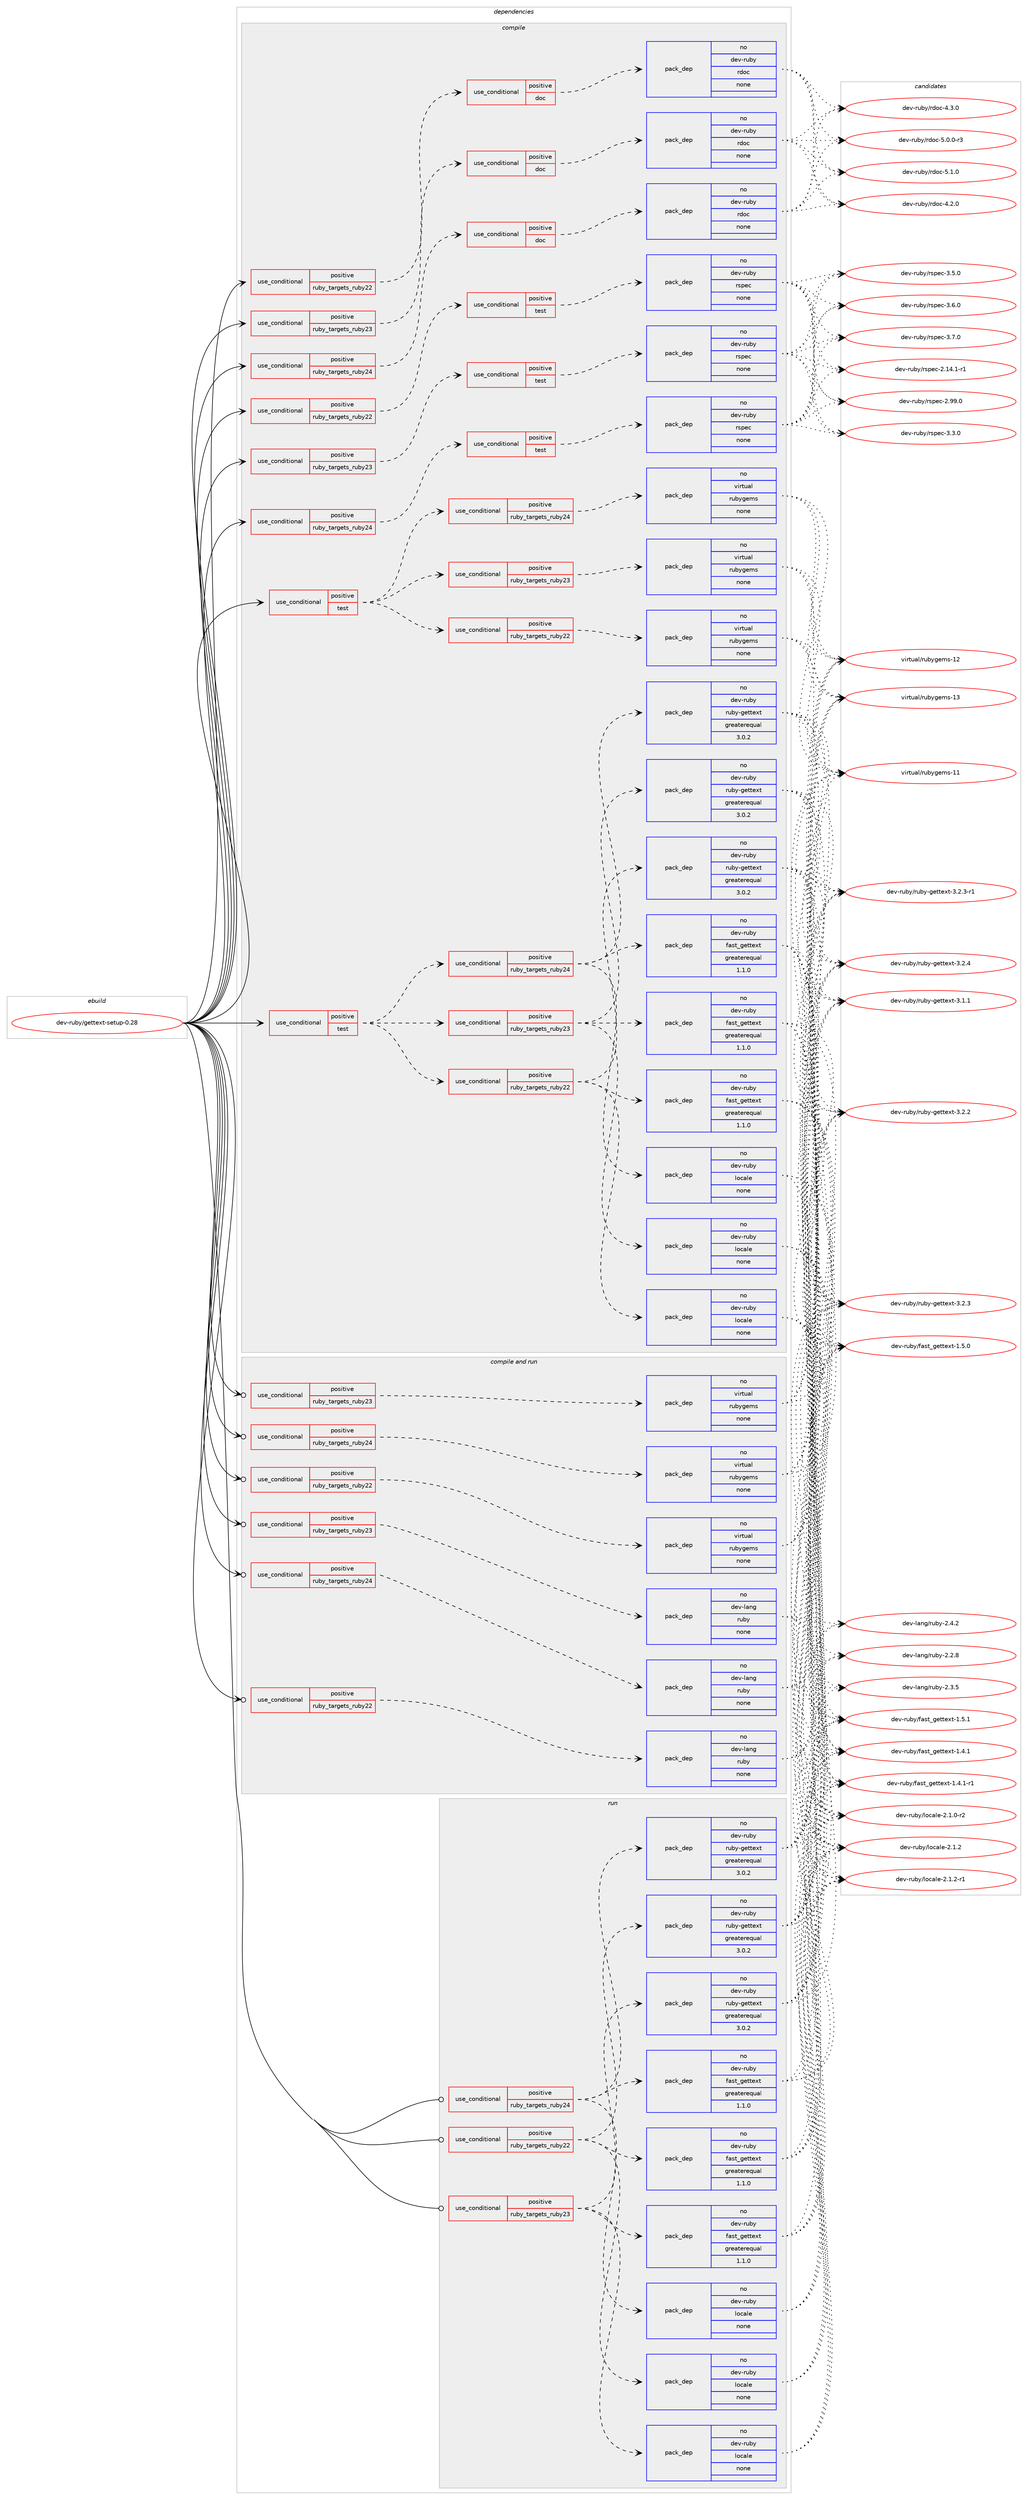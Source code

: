 digraph prolog {

# *************
# Graph options
# *************

newrank=true;
concentrate=true;
compound=true;
graph [rankdir=LR,fontname=Helvetica,fontsize=10,ranksep=1.5];#, ranksep=2.5, nodesep=0.2];
edge  [arrowhead=vee];
node  [fontname=Helvetica,fontsize=10];

# **********
# The ebuild
# **********

subgraph cluster_leftcol {
color=gray;
rank=same;
label=<<i>ebuild</i>>;
id [label="dev-ruby/gettext-setup-0.28", color=red, width=4, href="../dev-ruby/gettext-setup-0.28.svg"];
}

# ****************
# The dependencies
# ****************

subgraph cluster_midcol {
color=gray;
label=<<i>dependencies</i>>;
subgraph cluster_compile {
fillcolor="#eeeeee";
style=filled;
label=<<i>compile</i>>;
subgraph cond57626 {
dependency239800 [label=<<TABLE BORDER="0" CELLBORDER="1" CELLSPACING="0" CELLPADDING="4"><TR><TD ROWSPAN="3" CELLPADDING="10">use_conditional</TD></TR><TR><TD>positive</TD></TR><TR><TD>ruby_targets_ruby22</TD></TR></TABLE>>, shape=none, color=red];
subgraph cond57627 {
dependency239801 [label=<<TABLE BORDER="0" CELLBORDER="1" CELLSPACING="0" CELLPADDING="4"><TR><TD ROWSPAN="3" CELLPADDING="10">use_conditional</TD></TR><TR><TD>positive</TD></TR><TR><TD>doc</TD></TR></TABLE>>, shape=none, color=red];
subgraph pack178097 {
dependency239802 [label=<<TABLE BORDER="0" CELLBORDER="1" CELLSPACING="0" CELLPADDING="4" WIDTH="220"><TR><TD ROWSPAN="6" CELLPADDING="30">pack_dep</TD></TR><TR><TD WIDTH="110">no</TD></TR><TR><TD>dev-ruby</TD></TR><TR><TD>rdoc</TD></TR><TR><TD>none</TD></TR><TR><TD></TD></TR></TABLE>>, shape=none, color=blue];
}
dependency239801:e -> dependency239802:w [weight=20,style="dashed",arrowhead="vee"];
}
dependency239800:e -> dependency239801:w [weight=20,style="dashed",arrowhead="vee"];
}
id:e -> dependency239800:w [weight=20,style="solid",arrowhead="vee"];
subgraph cond57628 {
dependency239803 [label=<<TABLE BORDER="0" CELLBORDER="1" CELLSPACING="0" CELLPADDING="4"><TR><TD ROWSPAN="3" CELLPADDING="10">use_conditional</TD></TR><TR><TD>positive</TD></TR><TR><TD>ruby_targets_ruby22</TD></TR></TABLE>>, shape=none, color=red];
subgraph cond57629 {
dependency239804 [label=<<TABLE BORDER="0" CELLBORDER="1" CELLSPACING="0" CELLPADDING="4"><TR><TD ROWSPAN="3" CELLPADDING="10">use_conditional</TD></TR><TR><TD>positive</TD></TR><TR><TD>test</TD></TR></TABLE>>, shape=none, color=red];
subgraph pack178098 {
dependency239805 [label=<<TABLE BORDER="0" CELLBORDER="1" CELLSPACING="0" CELLPADDING="4" WIDTH="220"><TR><TD ROWSPAN="6" CELLPADDING="30">pack_dep</TD></TR><TR><TD WIDTH="110">no</TD></TR><TR><TD>dev-ruby</TD></TR><TR><TD>rspec</TD></TR><TR><TD>none</TD></TR><TR><TD></TD></TR></TABLE>>, shape=none, color=blue];
}
dependency239804:e -> dependency239805:w [weight=20,style="dashed",arrowhead="vee"];
}
dependency239803:e -> dependency239804:w [weight=20,style="dashed",arrowhead="vee"];
}
id:e -> dependency239803:w [weight=20,style="solid",arrowhead="vee"];
subgraph cond57630 {
dependency239806 [label=<<TABLE BORDER="0" CELLBORDER="1" CELLSPACING="0" CELLPADDING="4"><TR><TD ROWSPAN="3" CELLPADDING="10">use_conditional</TD></TR><TR><TD>positive</TD></TR><TR><TD>ruby_targets_ruby23</TD></TR></TABLE>>, shape=none, color=red];
subgraph cond57631 {
dependency239807 [label=<<TABLE BORDER="0" CELLBORDER="1" CELLSPACING="0" CELLPADDING="4"><TR><TD ROWSPAN="3" CELLPADDING="10">use_conditional</TD></TR><TR><TD>positive</TD></TR><TR><TD>doc</TD></TR></TABLE>>, shape=none, color=red];
subgraph pack178099 {
dependency239808 [label=<<TABLE BORDER="0" CELLBORDER="1" CELLSPACING="0" CELLPADDING="4" WIDTH="220"><TR><TD ROWSPAN="6" CELLPADDING="30">pack_dep</TD></TR><TR><TD WIDTH="110">no</TD></TR><TR><TD>dev-ruby</TD></TR><TR><TD>rdoc</TD></TR><TR><TD>none</TD></TR><TR><TD></TD></TR></TABLE>>, shape=none, color=blue];
}
dependency239807:e -> dependency239808:w [weight=20,style="dashed",arrowhead="vee"];
}
dependency239806:e -> dependency239807:w [weight=20,style="dashed",arrowhead="vee"];
}
id:e -> dependency239806:w [weight=20,style="solid",arrowhead="vee"];
subgraph cond57632 {
dependency239809 [label=<<TABLE BORDER="0" CELLBORDER="1" CELLSPACING="0" CELLPADDING="4"><TR><TD ROWSPAN="3" CELLPADDING="10">use_conditional</TD></TR><TR><TD>positive</TD></TR><TR><TD>ruby_targets_ruby23</TD></TR></TABLE>>, shape=none, color=red];
subgraph cond57633 {
dependency239810 [label=<<TABLE BORDER="0" CELLBORDER="1" CELLSPACING="0" CELLPADDING="4"><TR><TD ROWSPAN="3" CELLPADDING="10">use_conditional</TD></TR><TR><TD>positive</TD></TR><TR><TD>test</TD></TR></TABLE>>, shape=none, color=red];
subgraph pack178100 {
dependency239811 [label=<<TABLE BORDER="0" CELLBORDER="1" CELLSPACING="0" CELLPADDING="4" WIDTH="220"><TR><TD ROWSPAN="6" CELLPADDING="30">pack_dep</TD></TR><TR><TD WIDTH="110">no</TD></TR><TR><TD>dev-ruby</TD></TR><TR><TD>rspec</TD></TR><TR><TD>none</TD></TR><TR><TD></TD></TR></TABLE>>, shape=none, color=blue];
}
dependency239810:e -> dependency239811:w [weight=20,style="dashed",arrowhead="vee"];
}
dependency239809:e -> dependency239810:w [weight=20,style="dashed",arrowhead="vee"];
}
id:e -> dependency239809:w [weight=20,style="solid",arrowhead="vee"];
subgraph cond57634 {
dependency239812 [label=<<TABLE BORDER="0" CELLBORDER="1" CELLSPACING="0" CELLPADDING="4"><TR><TD ROWSPAN="3" CELLPADDING="10">use_conditional</TD></TR><TR><TD>positive</TD></TR><TR><TD>ruby_targets_ruby24</TD></TR></TABLE>>, shape=none, color=red];
subgraph cond57635 {
dependency239813 [label=<<TABLE BORDER="0" CELLBORDER="1" CELLSPACING="0" CELLPADDING="4"><TR><TD ROWSPAN="3" CELLPADDING="10">use_conditional</TD></TR><TR><TD>positive</TD></TR><TR><TD>doc</TD></TR></TABLE>>, shape=none, color=red];
subgraph pack178101 {
dependency239814 [label=<<TABLE BORDER="0" CELLBORDER="1" CELLSPACING="0" CELLPADDING="4" WIDTH="220"><TR><TD ROWSPAN="6" CELLPADDING="30">pack_dep</TD></TR><TR><TD WIDTH="110">no</TD></TR><TR><TD>dev-ruby</TD></TR><TR><TD>rdoc</TD></TR><TR><TD>none</TD></TR><TR><TD></TD></TR></TABLE>>, shape=none, color=blue];
}
dependency239813:e -> dependency239814:w [weight=20,style="dashed",arrowhead="vee"];
}
dependency239812:e -> dependency239813:w [weight=20,style="dashed",arrowhead="vee"];
}
id:e -> dependency239812:w [weight=20,style="solid",arrowhead="vee"];
subgraph cond57636 {
dependency239815 [label=<<TABLE BORDER="0" CELLBORDER="1" CELLSPACING="0" CELLPADDING="4"><TR><TD ROWSPAN="3" CELLPADDING="10">use_conditional</TD></TR><TR><TD>positive</TD></TR><TR><TD>ruby_targets_ruby24</TD></TR></TABLE>>, shape=none, color=red];
subgraph cond57637 {
dependency239816 [label=<<TABLE BORDER="0" CELLBORDER="1" CELLSPACING="0" CELLPADDING="4"><TR><TD ROWSPAN="3" CELLPADDING="10">use_conditional</TD></TR><TR><TD>positive</TD></TR><TR><TD>test</TD></TR></TABLE>>, shape=none, color=red];
subgraph pack178102 {
dependency239817 [label=<<TABLE BORDER="0" CELLBORDER="1" CELLSPACING="0" CELLPADDING="4" WIDTH="220"><TR><TD ROWSPAN="6" CELLPADDING="30">pack_dep</TD></TR><TR><TD WIDTH="110">no</TD></TR><TR><TD>dev-ruby</TD></TR><TR><TD>rspec</TD></TR><TR><TD>none</TD></TR><TR><TD></TD></TR></TABLE>>, shape=none, color=blue];
}
dependency239816:e -> dependency239817:w [weight=20,style="dashed",arrowhead="vee"];
}
dependency239815:e -> dependency239816:w [weight=20,style="dashed",arrowhead="vee"];
}
id:e -> dependency239815:w [weight=20,style="solid",arrowhead="vee"];
subgraph cond57638 {
dependency239818 [label=<<TABLE BORDER="0" CELLBORDER="1" CELLSPACING="0" CELLPADDING="4"><TR><TD ROWSPAN="3" CELLPADDING="10">use_conditional</TD></TR><TR><TD>positive</TD></TR><TR><TD>test</TD></TR></TABLE>>, shape=none, color=red];
subgraph cond57639 {
dependency239819 [label=<<TABLE BORDER="0" CELLBORDER="1" CELLSPACING="0" CELLPADDING="4"><TR><TD ROWSPAN="3" CELLPADDING="10">use_conditional</TD></TR><TR><TD>positive</TD></TR><TR><TD>ruby_targets_ruby22</TD></TR></TABLE>>, shape=none, color=red];
subgraph pack178103 {
dependency239820 [label=<<TABLE BORDER="0" CELLBORDER="1" CELLSPACING="0" CELLPADDING="4" WIDTH="220"><TR><TD ROWSPAN="6" CELLPADDING="30">pack_dep</TD></TR><TR><TD WIDTH="110">no</TD></TR><TR><TD>dev-ruby</TD></TR><TR><TD>fast_gettext</TD></TR><TR><TD>greaterequal</TD></TR><TR><TD>1.1.0</TD></TR></TABLE>>, shape=none, color=blue];
}
dependency239819:e -> dependency239820:w [weight=20,style="dashed",arrowhead="vee"];
subgraph pack178104 {
dependency239821 [label=<<TABLE BORDER="0" CELLBORDER="1" CELLSPACING="0" CELLPADDING="4" WIDTH="220"><TR><TD ROWSPAN="6" CELLPADDING="30">pack_dep</TD></TR><TR><TD WIDTH="110">no</TD></TR><TR><TD>dev-ruby</TD></TR><TR><TD>ruby-gettext</TD></TR><TR><TD>greaterequal</TD></TR><TR><TD>3.0.2</TD></TR></TABLE>>, shape=none, color=blue];
}
dependency239819:e -> dependency239821:w [weight=20,style="dashed",arrowhead="vee"];
subgraph pack178105 {
dependency239822 [label=<<TABLE BORDER="0" CELLBORDER="1" CELLSPACING="0" CELLPADDING="4" WIDTH="220"><TR><TD ROWSPAN="6" CELLPADDING="30">pack_dep</TD></TR><TR><TD WIDTH="110">no</TD></TR><TR><TD>dev-ruby</TD></TR><TR><TD>locale</TD></TR><TR><TD>none</TD></TR><TR><TD></TD></TR></TABLE>>, shape=none, color=blue];
}
dependency239819:e -> dependency239822:w [weight=20,style="dashed",arrowhead="vee"];
}
dependency239818:e -> dependency239819:w [weight=20,style="dashed",arrowhead="vee"];
subgraph cond57640 {
dependency239823 [label=<<TABLE BORDER="0" CELLBORDER="1" CELLSPACING="0" CELLPADDING="4"><TR><TD ROWSPAN="3" CELLPADDING="10">use_conditional</TD></TR><TR><TD>positive</TD></TR><TR><TD>ruby_targets_ruby23</TD></TR></TABLE>>, shape=none, color=red];
subgraph pack178106 {
dependency239824 [label=<<TABLE BORDER="0" CELLBORDER="1" CELLSPACING="0" CELLPADDING="4" WIDTH="220"><TR><TD ROWSPAN="6" CELLPADDING="30">pack_dep</TD></TR><TR><TD WIDTH="110">no</TD></TR><TR><TD>dev-ruby</TD></TR><TR><TD>fast_gettext</TD></TR><TR><TD>greaterequal</TD></TR><TR><TD>1.1.0</TD></TR></TABLE>>, shape=none, color=blue];
}
dependency239823:e -> dependency239824:w [weight=20,style="dashed",arrowhead="vee"];
subgraph pack178107 {
dependency239825 [label=<<TABLE BORDER="0" CELLBORDER="1" CELLSPACING="0" CELLPADDING="4" WIDTH="220"><TR><TD ROWSPAN="6" CELLPADDING="30">pack_dep</TD></TR><TR><TD WIDTH="110">no</TD></TR><TR><TD>dev-ruby</TD></TR><TR><TD>ruby-gettext</TD></TR><TR><TD>greaterequal</TD></TR><TR><TD>3.0.2</TD></TR></TABLE>>, shape=none, color=blue];
}
dependency239823:e -> dependency239825:w [weight=20,style="dashed",arrowhead="vee"];
subgraph pack178108 {
dependency239826 [label=<<TABLE BORDER="0" CELLBORDER="1" CELLSPACING="0" CELLPADDING="4" WIDTH="220"><TR><TD ROWSPAN="6" CELLPADDING="30">pack_dep</TD></TR><TR><TD WIDTH="110">no</TD></TR><TR><TD>dev-ruby</TD></TR><TR><TD>locale</TD></TR><TR><TD>none</TD></TR><TR><TD></TD></TR></TABLE>>, shape=none, color=blue];
}
dependency239823:e -> dependency239826:w [weight=20,style="dashed",arrowhead="vee"];
}
dependency239818:e -> dependency239823:w [weight=20,style="dashed",arrowhead="vee"];
subgraph cond57641 {
dependency239827 [label=<<TABLE BORDER="0" CELLBORDER="1" CELLSPACING="0" CELLPADDING="4"><TR><TD ROWSPAN="3" CELLPADDING="10">use_conditional</TD></TR><TR><TD>positive</TD></TR><TR><TD>ruby_targets_ruby24</TD></TR></TABLE>>, shape=none, color=red];
subgraph pack178109 {
dependency239828 [label=<<TABLE BORDER="0" CELLBORDER="1" CELLSPACING="0" CELLPADDING="4" WIDTH="220"><TR><TD ROWSPAN="6" CELLPADDING="30">pack_dep</TD></TR><TR><TD WIDTH="110">no</TD></TR><TR><TD>dev-ruby</TD></TR><TR><TD>fast_gettext</TD></TR><TR><TD>greaterequal</TD></TR><TR><TD>1.1.0</TD></TR></TABLE>>, shape=none, color=blue];
}
dependency239827:e -> dependency239828:w [weight=20,style="dashed",arrowhead="vee"];
subgraph pack178110 {
dependency239829 [label=<<TABLE BORDER="0" CELLBORDER="1" CELLSPACING="0" CELLPADDING="4" WIDTH="220"><TR><TD ROWSPAN="6" CELLPADDING="30">pack_dep</TD></TR><TR><TD WIDTH="110">no</TD></TR><TR><TD>dev-ruby</TD></TR><TR><TD>ruby-gettext</TD></TR><TR><TD>greaterequal</TD></TR><TR><TD>3.0.2</TD></TR></TABLE>>, shape=none, color=blue];
}
dependency239827:e -> dependency239829:w [weight=20,style="dashed",arrowhead="vee"];
subgraph pack178111 {
dependency239830 [label=<<TABLE BORDER="0" CELLBORDER="1" CELLSPACING="0" CELLPADDING="4" WIDTH="220"><TR><TD ROWSPAN="6" CELLPADDING="30">pack_dep</TD></TR><TR><TD WIDTH="110">no</TD></TR><TR><TD>dev-ruby</TD></TR><TR><TD>locale</TD></TR><TR><TD>none</TD></TR><TR><TD></TD></TR></TABLE>>, shape=none, color=blue];
}
dependency239827:e -> dependency239830:w [weight=20,style="dashed",arrowhead="vee"];
}
dependency239818:e -> dependency239827:w [weight=20,style="dashed",arrowhead="vee"];
}
id:e -> dependency239818:w [weight=20,style="solid",arrowhead="vee"];
subgraph cond57642 {
dependency239831 [label=<<TABLE BORDER="0" CELLBORDER="1" CELLSPACING="0" CELLPADDING="4"><TR><TD ROWSPAN="3" CELLPADDING="10">use_conditional</TD></TR><TR><TD>positive</TD></TR><TR><TD>test</TD></TR></TABLE>>, shape=none, color=red];
subgraph cond57643 {
dependency239832 [label=<<TABLE BORDER="0" CELLBORDER="1" CELLSPACING="0" CELLPADDING="4"><TR><TD ROWSPAN="3" CELLPADDING="10">use_conditional</TD></TR><TR><TD>positive</TD></TR><TR><TD>ruby_targets_ruby22</TD></TR></TABLE>>, shape=none, color=red];
subgraph pack178112 {
dependency239833 [label=<<TABLE BORDER="0" CELLBORDER="1" CELLSPACING="0" CELLPADDING="4" WIDTH="220"><TR><TD ROWSPAN="6" CELLPADDING="30">pack_dep</TD></TR><TR><TD WIDTH="110">no</TD></TR><TR><TD>virtual</TD></TR><TR><TD>rubygems</TD></TR><TR><TD>none</TD></TR><TR><TD></TD></TR></TABLE>>, shape=none, color=blue];
}
dependency239832:e -> dependency239833:w [weight=20,style="dashed",arrowhead="vee"];
}
dependency239831:e -> dependency239832:w [weight=20,style="dashed",arrowhead="vee"];
subgraph cond57644 {
dependency239834 [label=<<TABLE BORDER="0" CELLBORDER="1" CELLSPACING="0" CELLPADDING="4"><TR><TD ROWSPAN="3" CELLPADDING="10">use_conditional</TD></TR><TR><TD>positive</TD></TR><TR><TD>ruby_targets_ruby23</TD></TR></TABLE>>, shape=none, color=red];
subgraph pack178113 {
dependency239835 [label=<<TABLE BORDER="0" CELLBORDER="1" CELLSPACING="0" CELLPADDING="4" WIDTH="220"><TR><TD ROWSPAN="6" CELLPADDING="30">pack_dep</TD></TR><TR><TD WIDTH="110">no</TD></TR><TR><TD>virtual</TD></TR><TR><TD>rubygems</TD></TR><TR><TD>none</TD></TR><TR><TD></TD></TR></TABLE>>, shape=none, color=blue];
}
dependency239834:e -> dependency239835:w [weight=20,style="dashed",arrowhead="vee"];
}
dependency239831:e -> dependency239834:w [weight=20,style="dashed",arrowhead="vee"];
subgraph cond57645 {
dependency239836 [label=<<TABLE BORDER="0" CELLBORDER="1" CELLSPACING="0" CELLPADDING="4"><TR><TD ROWSPAN="3" CELLPADDING="10">use_conditional</TD></TR><TR><TD>positive</TD></TR><TR><TD>ruby_targets_ruby24</TD></TR></TABLE>>, shape=none, color=red];
subgraph pack178114 {
dependency239837 [label=<<TABLE BORDER="0" CELLBORDER="1" CELLSPACING="0" CELLPADDING="4" WIDTH="220"><TR><TD ROWSPAN="6" CELLPADDING="30">pack_dep</TD></TR><TR><TD WIDTH="110">no</TD></TR><TR><TD>virtual</TD></TR><TR><TD>rubygems</TD></TR><TR><TD>none</TD></TR><TR><TD></TD></TR></TABLE>>, shape=none, color=blue];
}
dependency239836:e -> dependency239837:w [weight=20,style="dashed",arrowhead="vee"];
}
dependency239831:e -> dependency239836:w [weight=20,style="dashed",arrowhead="vee"];
}
id:e -> dependency239831:w [weight=20,style="solid",arrowhead="vee"];
}
subgraph cluster_compileandrun {
fillcolor="#eeeeee";
style=filled;
label=<<i>compile and run</i>>;
subgraph cond57646 {
dependency239838 [label=<<TABLE BORDER="0" CELLBORDER="1" CELLSPACING="0" CELLPADDING="4"><TR><TD ROWSPAN="3" CELLPADDING="10">use_conditional</TD></TR><TR><TD>positive</TD></TR><TR><TD>ruby_targets_ruby22</TD></TR></TABLE>>, shape=none, color=red];
subgraph pack178115 {
dependency239839 [label=<<TABLE BORDER="0" CELLBORDER="1" CELLSPACING="0" CELLPADDING="4" WIDTH="220"><TR><TD ROWSPAN="6" CELLPADDING="30">pack_dep</TD></TR><TR><TD WIDTH="110">no</TD></TR><TR><TD>dev-lang</TD></TR><TR><TD>ruby</TD></TR><TR><TD>none</TD></TR><TR><TD></TD></TR></TABLE>>, shape=none, color=blue];
}
dependency239838:e -> dependency239839:w [weight=20,style="dashed",arrowhead="vee"];
}
id:e -> dependency239838:w [weight=20,style="solid",arrowhead="odotvee"];
subgraph cond57647 {
dependency239840 [label=<<TABLE BORDER="0" CELLBORDER="1" CELLSPACING="0" CELLPADDING="4"><TR><TD ROWSPAN="3" CELLPADDING="10">use_conditional</TD></TR><TR><TD>positive</TD></TR><TR><TD>ruby_targets_ruby22</TD></TR></TABLE>>, shape=none, color=red];
subgraph pack178116 {
dependency239841 [label=<<TABLE BORDER="0" CELLBORDER="1" CELLSPACING="0" CELLPADDING="4" WIDTH="220"><TR><TD ROWSPAN="6" CELLPADDING="30">pack_dep</TD></TR><TR><TD WIDTH="110">no</TD></TR><TR><TD>virtual</TD></TR><TR><TD>rubygems</TD></TR><TR><TD>none</TD></TR><TR><TD></TD></TR></TABLE>>, shape=none, color=blue];
}
dependency239840:e -> dependency239841:w [weight=20,style="dashed",arrowhead="vee"];
}
id:e -> dependency239840:w [weight=20,style="solid",arrowhead="odotvee"];
subgraph cond57648 {
dependency239842 [label=<<TABLE BORDER="0" CELLBORDER="1" CELLSPACING="0" CELLPADDING="4"><TR><TD ROWSPAN="3" CELLPADDING="10">use_conditional</TD></TR><TR><TD>positive</TD></TR><TR><TD>ruby_targets_ruby23</TD></TR></TABLE>>, shape=none, color=red];
subgraph pack178117 {
dependency239843 [label=<<TABLE BORDER="0" CELLBORDER="1" CELLSPACING="0" CELLPADDING="4" WIDTH="220"><TR><TD ROWSPAN="6" CELLPADDING="30">pack_dep</TD></TR><TR><TD WIDTH="110">no</TD></TR><TR><TD>dev-lang</TD></TR><TR><TD>ruby</TD></TR><TR><TD>none</TD></TR><TR><TD></TD></TR></TABLE>>, shape=none, color=blue];
}
dependency239842:e -> dependency239843:w [weight=20,style="dashed",arrowhead="vee"];
}
id:e -> dependency239842:w [weight=20,style="solid",arrowhead="odotvee"];
subgraph cond57649 {
dependency239844 [label=<<TABLE BORDER="0" CELLBORDER="1" CELLSPACING="0" CELLPADDING="4"><TR><TD ROWSPAN="3" CELLPADDING="10">use_conditional</TD></TR><TR><TD>positive</TD></TR><TR><TD>ruby_targets_ruby23</TD></TR></TABLE>>, shape=none, color=red];
subgraph pack178118 {
dependency239845 [label=<<TABLE BORDER="0" CELLBORDER="1" CELLSPACING="0" CELLPADDING="4" WIDTH="220"><TR><TD ROWSPAN="6" CELLPADDING="30">pack_dep</TD></TR><TR><TD WIDTH="110">no</TD></TR><TR><TD>virtual</TD></TR><TR><TD>rubygems</TD></TR><TR><TD>none</TD></TR><TR><TD></TD></TR></TABLE>>, shape=none, color=blue];
}
dependency239844:e -> dependency239845:w [weight=20,style="dashed",arrowhead="vee"];
}
id:e -> dependency239844:w [weight=20,style="solid",arrowhead="odotvee"];
subgraph cond57650 {
dependency239846 [label=<<TABLE BORDER="0" CELLBORDER="1" CELLSPACING="0" CELLPADDING="4"><TR><TD ROWSPAN="3" CELLPADDING="10">use_conditional</TD></TR><TR><TD>positive</TD></TR><TR><TD>ruby_targets_ruby24</TD></TR></TABLE>>, shape=none, color=red];
subgraph pack178119 {
dependency239847 [label=<<TABLE BORDER="0" CELLBORDER="1" CELLSPACING="0" CELLPADDING="4" WIDTH="220"><TR><TD ROWSPAN="6" CELLPADDING="30">pack_dep</TD></TR><TR><TD WIDTH="110">no</TD></TR><TR><TD>dev-lang</TD></TR><TR><TD>ruby</TD></TR><TR><TD>none</TD></TR><TR><TD></TD></TR></TABLE>>, shape=none, color=blue];
}
dependency239846:e -> dependency239847:w [weight=20,style="dashed",arrowhead="vee"];
}
id:e -> dependency239846:w [weight=20,style="solid",arrowhead="odotvee"];
subgraph cond57651 {
dependency239848 [label=<<TABLE BORDER="0" CELLBORDER="1" CELLSPACING="0" CELLPADDING="4"><TR><TD ROWSPAN="3" CELLPADDING="10">use_conditional</TD></TR><TR><TD>positive</TD></TR><TR><TD>ruby_targets_ruby24</TD></TR></TABLE>>, shape=none, color=red];
subgraph pack178120 {
dependency239849 [label=<<TABLE BORDER="0" CELLBORDER="1" CELLSPACING="0" CELLPADDING="4" WIDTH="220"><TR><TD ROWSPAN="6" CELLPADDING="30">pack_dep</TD></TR><TR><TD WIDTH="110">no</TD></TR><TR><TD>virtual</TD></TR><TR><TD>rubygems</TD></TR><TR><TD>none</TD></TR><TR><TD></TD></TR></TABLE>>, shape=none, color=blue];
}
dependency239848:e -> dependency239849:w [weight=20,style="dashed",arrowhead="vee"];
}
id:e -> dependency239848:w [weight=20,style="solid",arrowhead="odotvee"];
}
subgraph cluster_run {
fillcolor="#eeeeee";
style=filled;
label=<<i>run</i>>;
subgraph cond57652 {
dependency239850 [label=<<TABLE BORDER="0" CELLBORDER="1" CELLSPACING="0" CELLPADDING="4"><TR><TD ROWSPAN="3" CELLPADDING="10">use_conditional</TD></TR><TR><TD>positive</TD></TR><TR><TD>ruby_targets_ruby22</TD></TR></TABLE>>, shape=none, color=red];
subgraph pack178121 {
dependency239851 [label=<<TABLE BORDER="0" CELLBORDER="1" CELLSPACING="0" CELLPADDING="4" WIDTH="220"><TR><TD ROWSPAN="6" CELLPADDING="30">pack_dep</TD></TR><TR><TD WIDTH="110">no</TD></TR><TR><TD>dev-ruby</TD></TR><TR><TD>fast_gettext</TD></TR><TR><TD>greaterequal</TD></TR><TR><TD>1.1.0</TD></TR></TABLE>>, shape=none, color=blue];
}
dependency239850:e -> dependency239851:w [weight=20,style="dashed",arrowhead="vee"];
subgraph pack178122 {
dependency239852 [label=<<TABLE BORDER="0" CELLBORDER="1" CELLSPACING="0" CELLPADDING="4" WIDTH="220"><TR><TD ROWSPAN="6" CELLPADDING="30">pack_dep</TD></TR><TR><TD WIDTH="110">no</TD></TR><TR><TD>dev-ruby</TD></TR><TR><TD>ruby-gettext</TD></TR><TR><TD>greaterequal</TD></TR><TR><TD>3.0.2</TD></TR></TABLE>>, shape=none, color=blue];
}
dependency239850:e -> dependency239852:w [weight=20,style="dashed",arrowhead="vee"];
subgraph pack178123 {
dependency239853 [label=<<TABLE BORDER="0" CELLBORDER="1" CELLSPACING="0" CELLPADDING="4" WIDTH="220"><TR><TD ROWSPAN="6" CELLPADDING="30">pack_dep</TD></TR><TR><TD WIDTH="110">no</TD></TR><TR><TD>dev-ruby</TD></TR><TR><TD>locale</TD></TR><TR><TD>none</TD></TR><TR><TD></TD></TR></TABLE>>, shape=none, color=blue];
}
dependency239850:e -> dependency239853:w [weight=20,style="dashed",arrowhead="vee"];
}
id:e -> dependency239850:w [weight=20,style="solid",arrowhead="odot"];
subgraph cond57653 {
dependency239854 [label=<<TABLE BORDER="0" CELLBORDER="1" CELLSPACING="0" CELLPADDING="4"><TR><TD ROWSPAN="3" CELLPADDING="10">use_conditional</TD></TR><TR><TD>positive</TD></TR><TR><TD>ruby_targets_ruby23</TD></TR></TABLE>>, shape=none, color=red];
subgraph pack178124 {
dependency239855 [label=<<TABLE BORDER="0" CELLBORDER="1" CELLSPACING="0" CELLPADDING="4" WIDTH="220"><TR><TD ROWSPAN="6" CELLPADDING="30">pack_dep</TD></TR><TR><TD WIDTH="110">no</TD></TR><TR><TD>dev-ruby</TD></TR><TR><TD>fast_gettext</TD></TR><TR><TD>greaterequal</TD></TR><TR><TD>1.1.0</TD></TR></TABLE>>, shape=none, color=blue];
}
dependency239854:e -> dependency239855:w [weight=20,style="dashed",arrowhead="vee"];
subgraph pack178125 {
dependency239856 [label=<<TABLE BORDER="0" CELLBORDER="1" CELLSPACING="0" CELLPADDING="4" WIDTH="220"><TR><TD ROWSPAN="6" CELLPADDING="30">pack_dep</TD></TR><TR><TD WIDTH="110">no</TD></TR><TR><TD>dev-ruby</TD></TR><TR><TD>ruby-gettext</TD></TR><TR><TD>greaterequal</TD></TR><TR><TD>3.0.2</TD></TR></TABLE>>, shape=none, color=blue];
}
dependency239854:e -> dependency239856:w [weight=20,style="dashed",arrowhead="vee"];
subgraph pack178126 {
dependency239857 [label=<<TABLE BORDER="0" CELLBORDER="1" CELLSPACING="0" CELLPADDING="4" WIDTH="220"><TR><TD ROWSPAN="6" CELLPADDING="30">pack_dep</TD></TR><TR><TD WIDTH="110">no</TD></TR><TR><TD>dev-ruby</TD></TR><TR><TD>locale</TD></TR><TR><TD>none</TD></TR><TR><TD></TD></TR></TABLE>>, shape=none, color=blue];
}
dependency239854:e -> dependency239857:w [weight=20,style="dashed",arrowhead="vee"];
}
id:e -> dependency239854:w [weight=20,style="solid",arrowhead="odot"];
subgraph cond57654 {
dependency239858 [label=<<TABLE BORDER="0" CELLBORDER="1" CELLSPACING="0" CELLPADDING="4"><TR><TD ROWSPAN="3" CELLPADDING="10">use_conditional</TD></TR><TR><TD>positive</TD></TR><TR><TD>ruby_targets_ruby24</TD></TR></TABLE>>, shape=none, color=red];
subgraph pack178127 {
dependency239859 [label=<<TABLE BORDER="0" CELLBORDER="1" CELLSPACING="0" CELLPADDING="4" WIDTH="220"><TR><TD ROWSPAN="6" CELLPADDING="30">pack_dep</TD></TR><TR><TD WIDTH="110">no</TD></TR><TR><TD>dev-ruby</TD></TR><TR><TD>fast_gettext</TD></TR><TR><TD>greaterequal</TD></TR><TR><TD>1.1.0</TD></TR></TABLE>>, shape=none, color=blue];
}
dependency239858:e -> dependency239859:w [weight=20,style="dashed",arrowhead="vee"];
subgraph pack178128 {
dependency239860 [label=<<TABLE BORDER="0" CELLBORDER="1" CELLSPACING="0" CELLPADDING="4" WIDTH="220"><TR><TD ROWSPAN="6" CELLPADDING="30">pack_dep</TD></TR><TR><TD WIDTH="110">no</TD></TR><TR><TD>dev-ruby</TD></TR><TR><TD>ruby-gettext</TD></TR><TR><TD>greaterequal</TD></TR><TR><TD>3.0.2</TD></TR></TABLE>>, shape=none, color=blue];
}
dependency239858:e -> dependency239860:w [weight=20,style="dashed",arrowhead="vee"];
subgraph pack178129 {
dependency239861 [label=<<TABLE BORDER="0" CELLBORDER="1" CELLSPACING="0" CELLPADDING="4" WIDTH="220"><TR><TD ROWSPAN="6" CELLPADDING="30">pack_dep</TD></TR><TR><TD WIDTH="110">no</TD></TR><TR><TD>dev-ruby</TD></TR><TR><TD>locale</TD></TR><TR><TD>none</TD></TR><TR><TD></TD></TR></TABLE>>, shape=none, color=blue];
}
dependency239858:e -> dependency239861:w [weight=20,style="dashed",arrowhead="vee"];
}
id:e -> dependency239858:w [weight=20,style="solid",arrowhead="odot"];
}
}

# **************
# The candidates
# **************

subgraph cluster_choices {
rank=same;
color=gray;
label=<<i>candidates</i>>;

subgraph choice178097 {
color=black;
nodesep=1;
choice10010111845114117981214711410011199455246504648 [label="dev-ruby/rdoc-4.2.0", color=red, width=4,href="../dev-ruby/rdoc-4.2.0.svg"];
choice10010111845114117981214711410011199455246514648 [label="dev-ruby/rdoc-4.3.0", color=red, width=4,href="../dev-ruby/rdoc-4.3.0.svg"];
choice100101118451141179812147114100111994553464846484511451 [label="dev-ruby/rdoc-5.0.0-r3", color=red, width=4,href="../dev-ruby/rdoc-5.0.0-r3.svg"];
choice10010111845114117981214711410011199455346494648 [label="dev-ruby/rdoc-5.1.0", color=red, width=4,href="../dev-ruby/rdoc-5.1.0.svg"];
dependency239802:e -> choice10010111845114117981214711410011199455246504648:w [style=dotted,weight="100"];
dependency239802:e -> choice10010111845114117981214711410011199455246514648:w [style=dotted,weight="100"];
dependency239802:e -> choice100101118451141179812147114100111994553464846484511451:w [style=dotted,weight="100"];
dependency239802:e -> choice10010111845114117981214711410011199455346494648:w [style=dotted,weight="100"];
}
subgraph choice178098 {
color=black;
nodesep=1;
choice10010111845114117981214711411511210199455046495246494511449 [label="dev-ruby/rspec-2.14.1-r1", color=red, width=4,href="../dev-ruby/rspec-2.14.1-r1.svg"];
choice1001011184511411798121471141151121019945504657574648 [label="dev-ruby/rspec-2.99.0", color=red, width=4,href="../dev-ruby/rspec-2.99.0.svg"];
choice10010111845114117981214711411511210199455146514648 [label="dev-ruby/rspec-3.3.0", color=red, width=4,href="../dev-ruby/rspec-3.3.0.svg"];
choice10010111845114117981214711411511210199455146534648 [label="dev-ruby/rspec-3.5.0", color=red, width=4,href="../dev-ruby/rspec-3.5.0.svg"];
choice10010111845114117981214711411511210199455146544648 [label="dev-ruby/rspec-3.6.0", color=red, width=4,href="../dev-ruby/rspec-3.6.0.svg"];
choice10010111845114117981214711411511210199455146554648 [label="dev-ruby/rspec-3.7.0", color=red, width=4,href="../dev-ruby/rspec-3.7.0.svg"];
dependency239805:e -> choice10010111845114117981214711411511210199455046495246494511449:w [style=dotted,weight="100"];
dependency239805:e -> choice1001011184511411798121471141151121019945504657574648:w [style=dotted,weight="100"];
dependency239805:e -> choice10010111845114117981214711411511210199455146514648:w [style=dotted,weight="100"];
dependency239805:e -> choice10010111845114117981214711411511210199455146534648:w [style=dotted,weight="100"];
dependency239805:e -> choice10010111845114117981214711411511210199455146544648:w [style=dotted,weight="100"];
dependency239805:e -> choice10010111845114117981214711411511210199455146554648:w [style=dotted,weight="100"];
}
subgraph choice178099 {
color=black;
nodesep=1;
choice10010111845114117981214711410011199455246504648 [label="dev-ruby/rdoc-4.2.0", color=red, width=4,href="../dev-ruby/rdoc-4.2.0.svg"];
choice10010111845114117981214711410011199455246514648 [label="dev-ruby/rdoc-4.3.0", color=red, width=4,href="../dev-ruby/rdoc-4.3.0.svg"];
choice100101118451141179812147114100111994553464846484511451 [label="dev-ruby/rdoc-5.0.0-r3", color=red, width=4,href="../dev-ruby/rdoc-5.0.0-r3.svg"];
choice10010111845114117981214711410011199455346494648 [label="dev-ruby/rdoc-5.1.0", color=red, width=4,href="../dev-ruby/rdoc-5.1.0.svg"];
dependency239808:e -> choice10010111845114117981214711410011199455246504648:w [style=dotted,weight="100"];
dependency239808:e -> choice10010111845114117981214711410011199455246514648:w [style=dotted,weight="100"];
dependency239808:e -> choice100101118451141179812147114100111994553464846484511451:w [style=dotted,weight="100"];
dependency239808:e -> choice10010111845114117981214711410011199455346494648:w [style=dotted,weight="100"];
}
subgraph choice178100 {
color=black;
nodesep=1;
choice10010111845114117981214711411511210199455046495246494511449 [label="dev-ruby/rspec-2.14.1-r1", color=red, width=4,href="../dev-ruby/rspec-2.14.1-r1.svg"];
choice1001011184511411798121471141151121019945504657574648 [label="dev-ruby/rspec-2.99.0", color=red, width=4,href="../dev-ruby/rspec-2.99.0.svg"];
choice10010111845114117981214711411511210199455146514648 [label="dev-ruby/rspec-3.3.0", color=red, width=4,href="../dev-ruby/rspec-3.3.0.svg"];
choice10010111845114117981214711411511210199455146534648 [label="dev-ruby/rspec-3.5.0", color=red, width=4,href="../dev-ruby/rspec-3.5.0.svg"];
choice10010111845114117981214711411511210199455146544648 [label="dev-ruby/rspec-3.6.0", color=red, width=4,href="../dev-ruby/rspec-3.6.0.svg"];
choice10010111845114117981214711411511210199455146554648 [label="dev-ruby/rspec-3.7.0", color=red, width=4,href="../dev-ruby/rspec-3.7.0.svg"];
dependency239811:e -> choice10010111845114117981214711411511210199455046495246494511449:w [style=dotted,weight="100"];
dependency239811:e -> choice1001011184511411798121471141151121019945504657574648:w [style=dotted,weight="100"];
dependency239811:e -> choice10010111845114117981214711411511210199455146514648:w [style=dotted,weight="100"];
dependency239811:e -> choice10010111845114117981214711411511210199455146534648:w [style=dotted,weight="100"];
dependency239811:e -> choice10010111845114117981214711411511210199455146544648:w [style=dotted,weight="100"];
dependency239811:e -> choice10010111845114117981214711411511210199455146554648:w [style=dotted,weight="100"];
}
subgraph choice178101 {
color=black;
nodesep=1;
choice10010111845114117981214711410011199455246504648 [label="dev-ruby/rdoc-4.2.0", color=red, width=4,href="../dev-ruby/rdoc-4.2.0.svg"];
choice10010111845114117981214711410011199455246514648 [label="dev-ruby/rdoc-4.3.0", color=red, width=4,href="../dev-ruby/rdoc-4.3.0.svg"];
choice100101118451141179812147114100111994553464846484511451 [label="dev-ruby/rdoc-5.0.0-r3", color=red, width=4,href="../dev-ruby/rdoc-5.0.0-r3.svg"];
choice10010111845114117981214711410011199455346494648 [label="dev-ruby/rdoc-5.1.0", color=red, width=4,href="../dev-ruby/rdoc-5.1.0.svg"];
dependency239814:e -> choice10010111845114117981214711410011199455246504648:w [style=dotted,weight="100"];
dependency239814:e -> choice10010111845114117981214711410011199455246514648:w [style=dotted,weight="100"];
dependency239814:e -> choice100101118451141179812147114100111994553464846484511451:w [style=dotted,weight="100"];
dependency239814:e -> choice10010111845114117981214711410011199455346494648:w [style=dotted,weight="100"];
}
subgraph choice178102 {
color=black;
nodesep=1;
choice10010111845114117981214711411511210199455046495246494511449 [label="dev-ruby/rspec-2.14.1-r1", color=red, width=4,href="../dev-ruby/rspec-2.14.1-r1.svg"];
choice1001011184511411798121471141151121019945504657574648 [label="dev-ruby/rspec-2.99.0", color=red, width=4,href="../dev-ruby/rspec-2.99.0.svg"];
choice10010111845114117981214711411511210199455146514648 [label="dev-ruby/rspec-3.3.0", color=red, width=4,href="../dev-ruby/rspec-3.3.0.svg"];
choice10010111845114117981214711411511210199455146534648 [label="dev-ruby/rspec-3.5.0", color=red, width=4,href="../dev-ruby/rspec-3.5.0.svg"];
choice10010111845114117981214711411511210199455146544648 [label="dev-ruby/rspec-3.6.0", color=red, width=4,href="../dev-ruby/rspec-3.6.0.svg"];
choice10010111845114117981214711411511210199455146554648 [label="dev-ruby/rspec-3.7.0", color=red, width=4,href="../dev-ruby/rspec-3.7.0.svg"];
dependency239817:e -> choice10010111845114117981214711411511210199455046495246494511449:w [style=dotted,weight="100"];
dependency239817:e -> choice1001011184511411798121471141151121019945504657574648:w [style=dotted,weight="100"];
dependency239817:e -> choice10010111845114117981214711411511210199455146514648:w [style=dotted,weight="100"];
dependency239817:e -> choice10010111845114117981214711411511210199455146534648:w [style=dotted,weight="100"];
dependency239817:e -> choice10010111845114117981214711411511210199455146544648:w [style=dotted,weight="100"];
dependency239817:e -> choice10010111845114117981214711411511210199455146554648:w [style=dotted,weight="100"];
}
subgraph choice178103 {
color=black;
nodesep=1;
choice1001011184511411798121471029711511695103101116116101120116454946524649 [label="dev-ruby/fast_gettext-1.4.1", color=red, width=4,href="../dev-ruby/fast_gettext-1.4.1.svg"];
choice10010111845114117981214710297115116951031011161161011201164549465246494511449 [label="dev-ruby/fast_gettext-1.4.1-r1", color=red, width=4,href="../dev-ruby/fast_gettext-1.4.1-r1.svg"];
choice1001011184511411798121471029711511695103101116116101120116454946534648 [label="dev-ruby/fast_gettext-1.5.0", color=red, width=4,href="../dev-ruby/fast_gettext-1.5.0.svg"];
choice1001011184511411798121471029711511695103101116116101120116454946534649 [label="dev-ruby/fast_gettext-1.5.1", color=red, width=4,href="../dev-ruby/fast_gettext-1.5.1.svg"];
dependency239820:e -> choice1001011184511411798121471029711511695103101116116101120116454946524649:w [style=dotted,weight="100"];
dependency239820:e -> choice10010111845114117981214710297115116951031011161161011201164549465246494511449:w [style=dotted,weight="100"];
dependency239820:e -> choice1001011184511411798121471029711511695103101116116101120116454946534648:w [style=dotted,weight="100"];
dependency239820:e -> choice1001011184511411798121471029711511695103101116116101120116454946534649:w [style=dotted,weight="100"];
}
subgraph choice178104 {
color=black;
nodesep=1;
choice1001011184511411798121471141179812145103101116116101120116455146494649 [label="dev-ruby/ruby-gettext-3.1.1", color=red, width=4,href="../dev-ruby/ruby-gettext-3.1.1.svg"];
choice1001011184511411798121471141179812145103101116116101120116455146504650 [label="dev-ruby/ruby-gettext-3.2.2", color=red, width=4,href="../dev-ruby/ruby-gettext-3.2.2.svg"];
choice1001011184511411798121471141179812145103101116116101120116455146504651 [label="dev-ruby/ruby-gettext-3.2.3", color=red, width=4,href="../dev-ruby/ruby-gettext-3.2.3.svg"];
choice10010111845114117981214711411798121451031011161161011201164551465046514511449 [label="dev-ruby/ruby-gettext-3.2.3-r1", color=red, width=4,href="../dev-ruby/ruby-gettext-3.2.3-r1.svg"];
choice1001011184511411798121471141179812145103101116116101120116455146504652 [label="dev-ruby/ruby-gettext-3.2.4", color=red, width=4,href="../dev-ruby/ruby-gettext-3.2.4.svg"];
dependency239821:e -> choice1001011184511411798121471141179812145103101116116101120116455146494649:w [style=dotted,weight="100"];
dependency239821:e -> choice1001011184511411798121471141179812145103101116116101120116455146504650:w [style=dotted,weight="100"];
dependency239821:e -> choice1001011184511411798121471141179812145103101116116101120116455146504651:w [style=dotted,weight="100"];
dependency239821:e -> choice10010111845114117981214711411798121451031011161161011201164551465046514511449:w [style=dotted,weight="100"];
dependency239821:e -> choice1001011184511411798121471141179812145103101116116101120116455146504652:w [style=dotted,weight="100"];
}
subgraph choice178105 {
color=black;
nodesep=1;
choice10010111845114117981214710811199971081014550464946484511450 [label="dev-ruby/locale-2.1.0-r2", color=red, width=4,href="../dev-ruby/locale-2.1.0-r2.svg"];
choice1001011184511411798121471081119997108101455046494650 [label="dev-ruby/locale-2.1.2", color=red, width=4,href="../dev-ruby/locale-2.1.2.svg"];
choice10010111845114117981214710811199971081014550464946504511449 [label="dev-ruby/locale-2.1.2-r1", color=red, width=4,href="../dev-ruby/locale-2.1.2-r1.svg"];
dependency239822:e -> choice10010111845114117981214710811199971081014550464946484511450:w [style=dotted,weight="100"];
dependency239822:e -> choice1001011184511411798121471081119997108101455046494650:w [style=dotted,weight="100"];
dependency239822:e -> choice10010111845114117981214710811199971081014550464946504511449:w [style=dotted,weight="100"];
}
subgraph choice178106 {
color=black;
nodesep=1;
choice1001011184511411798121471029711511695103101116116101120116454946524649 [label="dev-ruby/fast_gettext-1.4.1", color=red, width=4,href="../dev-ruby/fast_gettext-1.4.1.svg"];
choice10010111845114117981214710297115116951031011161161011201164549465246494511449 [label="dev-ruby/fast_gettext-1.4.1-r1", color=red, width=4,href="../dev-ruby/fast_gettext-1.4.1-r1.svg"];
choice1001011184511411798121471029711511695103101116116101120116454946534648 [label="dev-ruby/fast_gettext-1.5.0", color=red, width=4,href="../dev-ruby/fast_gettext-1.5.0.svg"];
choice1001011184511411798121471029711511695103101116116101120116454946534649 [label="dev-ruby/fast_gettext-1.5.1", color=red, width=4,href="../dev-ruby/fast_gettext-1.5.1.svg"];
dependency239824:e -> choice1001011184511411798121471029711511695103101116116101120116454946524649:w [style=dotted,weight="100"];
dependency239824:e -> choice10010111845114117981214710297115116951031011161161011201164549465246494511449:w [style=dotted,weight="100"];
dependency239824:e -> choice1001011184511411798121471029711511695103101116116101120116454946534648:w [style=dotted,weight="100"];
dependency239824:e -> choice1001011184511411798121471029711511695103101116116101120116454946534649:w [style=dotted,weight="100"];
}
subgraph choice178107 {
color=black;
nodesep=1;
choice1001011184511411798121471141179812145103101116116101120116455146494649 [label="dev-ruby/ruby-gettext-3.1.1", color=red, width=4,href="../dev-ruby/ruby-gettext-3.1.1.svg"];
choice1001011184511411798121471141179812145103101116116101120116455146504650 [label="dev-ruby/ruby-gettext-3.2.2", color=red, width=4,href="../dev-ruby/ruby-gettext-3.2.2.svg"];
choice1001011184511411798121471141179812145103101116116101120116455146504651 [label="dev-ruby/ruby-gettext-3.2.3", color=red, width=4,href="../dev-ruby/ruby-gettext-3.2.3.svg"];
choice10010111845114117981214711411798121451031011161161011201164551465046514511449 [label="dev-ruby/ruby-gettext-3.2.3-r1", color=red, width=4,href="../dev-ruby/ruby-gettext-3.2.3-r1.svg"];
choice1001011184511411798121471141179812145103101116116101120116455146504652 [label="dev-ruby/ruby-gettext-3.2.4", color=red, width=4,href="../dev-ruby/ruby-gettext-3.2.4.svg"];
dependency239825:e -> choice1001011184511411798121471141179812145103101116116101120116455146494649:w [style=dotted,weight="100"];
dependency239825:e -> choice1001011184511411798121471141179812145103101116116101120116455146504650:w [style=dotted,weight="100"];
dependency239825:e -> choice1001011184511411798121471141179812145103101116116101120116455146504651:w [style=dotted,weight="100"];
dependency239825:e -> choice10010111845114117981214711411798121451031011161161011201164551465046514511449:w [style=dotted,weight="100"];
dependency239825:e -> choice1001011184511411798121471141179812145103101116116101120116455146504652:w [style=dotted,weight="100"];
}
subgraph choice178108 {
color=black;
nodesep=1;
choice10010111845114117981214710811199971081014550464946484511450 [label="dev-ruby/locale-2.1.0-r2", color=red, width=4,href="../dev-ruby/locale-2.1.0-r2.svg"];
choice1001011184511411798121471081119997108101455046494650 [label="dev-ruby/locale-2.1.2", color=red, width=4,href="../dev-ruby/locale-2.1.2.svg"];
choice10010111845114117981214710811199971081014550464946504511449 [label="dev-ruby/locale-2.1.2-r1", color=red, width=4,href="../dev-ruby/locale-2.1.2-r1.svg"];
dependency239826:e -> choice10010111845114117981214710811199971081014550464946484511450:w [style=dotted,weight="100"];
dependency239826:e -> choice1001011184511411798121471081119997108101455046494650:w [style=dotted,weight="100"];
dependency239826:e -> choice10010111845114117981214710811199971081014550464946504511449:w [style=dotted,weight="100"];
}
subgraph choice178109 {
color=black;
nodesep=1;
choice1001011184511411798121471029711511695103101116116101120116454946524649 [label="dev-ruby/fast_gettext-1.4.1", color=red, width=4,href="../dev-ruby/fast_gettext-1.4.1.svg"];
choice10010111845114117981214710297115116951031011161161011201164549465246494511449 [label="dev-ruby/fast_gettext-1.4.1-r1", color=red, width=4,href="../dev-ruby/fast_gettext-1.4.1-r1.svg"];
choice1001011184511411798121471029711511695103101116116101120116454946534648 [label="dev-ruby/fast_gettext-1.5.0", color=red, width=4,href="../dev-ruby/fast_gettext-1.5.0.svg"];
choice1001011184511411798121471029711511695103101116116101120116454946534649 [label="dev-ruby/fast_gettext-1.5.1", color=red, width=4,href="../dev-ruby/fast_gettext-1.5.1.svg"];
dependency239828:e -> choice1001011184511411798121471029711511695103101116116101120116454946524649:w [style=dotted,weight="100"];
dependency239828:e -> choice10010111845114117981214710297115116951031011161161011201164549465246494511449:w [style=dotted,weight="100"];
dependency239828:e -> choice1001011184511411798121471029711511695103101116116101120116454946534648:w [style=dotted,weight="100"];
dependency239828:e -> choice1001011184511411798121471029711511695103101116116101120116454946534649:w [style=dotted,weight="100"];
}
subgraph choice178110 {
color=black;
nodesep=1;
choice1001011184511411798121471141179812145103101116116101120116455146494649 [label="dev-ruby/ruby-gettext-3.1.1", color=red, width=4,href="../dev-ruby/ruby-gettext-3.1.1.svg"];
choice1001011184511411798121471141179812145103101116116101120116455146504650 [label="dev-ruby/ruby-gettext-3.2.2", color=red, width=4,href="../dev-ruby/ruby-gettext-3.2.2.svg"];
choice1001011184511411798121471141179812145103101116116101120116455146504651 [label="dev-ruby/ruby-gettext-3.2.3", color=red, width=4,href="../dev-ruby/ruby-gettext-3.2.3.svg"];
choice10010111845114117981214711411798121451031011161161011201164551465046514511449 [label="dev-ruby/ruby-gettext-3.2.3-r1", color=red, width=4,href="../dev-ruby/ruby-gettext-3.2.3-r1.svg"];
choice1001011184511411798121471141179812145103101116116101120116455146504652 [label="dev-ruby/ruby-gettext-3.2.4", color=red, width=4,href="../dev-ruby/ruby-gettext-3.2.4.svg"];
dependency239829:e -> choice1001011184511411798121471141179812145103101116116101120116455146494649:w [style=dotted,weight="100"];
dependency239829:e -> choice1001011184511411798121471141179812145103101116116101120116455146504650:w [style=dotted,weight="100"];
dependency239829:e -> choice1001011184511411798121471141179812145103101116116101120116455146504651:w [style=dotted,weight="100"];
dependency239829:e -> choice10010111845114117981214711411798121451031011161161011201164551465046514511449:w [style=dotted,weight="100"];
dependency239829:e -> choice1001011184511411798121471141179812145103101116116101120116455146504652:w [style=dotted,weight="100"];
}
subgraph choice178111 {
color=black;
nodesep=1;
choice10010111845114117981214710811199971081014550464946484511450 [label="dev-ruby/locale-2.1.0-r2", color=red, width=4,href="../dev-ruby/locale-2.1.0-r2.svg"];
choice1001011184511411798121471081119997108101455046494650 [label="dev-ruby/locale-2.1.2", color=red, width=4,href="../dev-ruby/locale-2.1.2.svg"];
choice10010111845114117981214710811199971081014550464946504511449 [label="dev-ruby/locale-2.1.2-r1", color=red, width=4,href="../dev-ruby/locale-2.1.2-r1.svg"];
dependency239830:e -> choice10010111845114117981214710811199971081014550464946484511450:w [style=dotted,weight="100"];
dependency239830:e -> choice1001011184511411798121471081119997108101455046494650:w [style=dotted,weight="100"];
dependency239830:e -> choice10010111845114117981214710811199971081014550464946504511449:w [style=dotted,weight="100"];
}
subgraph choice178112 {
color=black;
nodesep=1;
choice118105114116117971084711411798121103101109115454949 [label="virtual/rubygems-11", color=red, width=4,href="../virtual/rubygems-11.svg"];
choice118105114116117971084711411798121103101109115454950 [label="virtual/rubygems-12", color=red, width=4,href="../virtual/rubygems-12.svg"];
choice118105114116117971084711411798121103101109115454951 [label="virtual/rubygems-13", color=red, width=4,href="../virtual/rubygems-13.svg"];
dependency239833:e -> choice118105114116117971084711411798121103101109115454949:w [style=dotted,weight="100"];
dependency239833:e -> choice118105114116117971084711411798121103101109115454950:w [style=dotted,weight="100"];
dependency239833:e -> choice118105114116117971084711411798121103101109115454951:w [style=dotted,weight="100"];
}
subgraph choice178113 {
color=black;
nodesep=1;
choice118105114116117971084711411798121103101109115454949 [label="virtual/rubygems-11", color=red, width=4,href="../virtual/rubygems-11.svg"];
choice118105114116117971084711411798121103101109115454950 [label="virtual/rubygems-12", color=red, width=4,href="../virtual/rubygems-12.svg"];
choice118105114116117971084711411798121103101109115454951 [label="virtual/rubygems-13", color=red, width=4,href="../virtual/rubygems-13.svg"];
dependency239835:e -> choice118105114116117971084711411798121103101109115454949:w [style=dotted,weight="100"];
dependency239835:e -> choice118105114116117971084711411798121103101109115454950:w [style=dotted,weight="100"];
dependency239835:e -> choice118105114116117971084711411798121103101109115454951:w [style=dotted,weight="100"];
}
subgraph choice178114 {
color=black;
nodesep=1;
choice118105114116117971084711411798121103101109115454949 [label="virtual/rubygems-11", color=red, width=4,href="../virtual/rubygems-11.svg"];
choice118105114116117971084711411798121103101109115454950 [label="virtual/rubygems-12", color=red, width=4,href="../virtual/rubygems-12.svg"];
choice118105114116117971084711411798121103101109115454951 [label="virtual/rubygems-13", color=red, width=4,href="../virtual/rubygems-13.svg"];
dependency239837:e -> choice118105114116117971084711411798121103101109115454949:w [style=dotted,weight="100"];
dependency239837:e -> choice118105114116117971084711411798121103101109115454950:w [style=dotted,weight="100"];
dependency239837:e -> choice118105114116117971084711411798121103101109115454951:w [style=dotted,weight="100"];
}
subgraph choice178115 {
color=black;
nodesep=1;
choice10010111845108971101034711411798121455046504656 [label="dev-lang/ruby-2.2.8", color=red, width=4,href="../dev-lang/ruby-2.2.8.svg"];
choice10010111845108971101034711411798121455046514653 [label="dev-lang/ruby-2.3.5", color=red, width=4,href="../dev-lang/ruby-2.3.5.svg"];
choice10010111845108971101034711411798121455046524650 [label="dev-lang/ruby-2.4.2", color=red, width=4,href="../dev-lang/ruby-2.4.2.svg"];
dependency239839:e -> choice10010111845108971101034711411798121455046504656:w [style=dotted,weight="100"];
dependency239839:e -> choice10010111845108971101034711411798121455046514653:w [style=dotted,weight="100"];
dependency239839:e -> choice10010111845108971101034711411798121455046524650:w [style=dotted,weight="100"];
}
subgraph choice178116 {
color=black;
nodesep=1;
choice118105114116117971084711411798121103101109115454949 [label="virtual/rubygems-11", color=red, width=4,href="../virtual/rubygems-11.svg"];
choice118105114116117971084711411798121103101109115454950 [label="virtual/rubygems-12", color=red, width=4,href="../virtual/rubygems-12.svg"];
choice118105114116117971084711411798121103101109115454951 [label="virtual/rubygems-13", color=red, width=4,href="../virtual/rubygems-13.svg"];
dependency239841:e -> choice118105114116117971084711411798121103101109115454949:w [style=dotted,weight="100"];
dependency239841:e -> choice118105114116117971084711411798121103101109115454950:w [style=dotted,weight="100"];
dependency239841:e -> choice118105114116117971084711411798121103101109115454951:w [style=dotted,weight="100"];
}
subgraph choice178117 {
color=black;
nodesep=1;
choice10010111845108971101034711411798121455046504656 [label="dev-lang/ruby-2.2.8", color=red, width=4,href="../dev-lang/ruby-2.2.8.svg"];
choice10010111845108971101034711411798121455046514653 [label="dev-lang/ruby-2.3.5", color=red, width=4,href="../dev-lang/ruby-2.3.5.svg"];
choice10010111845108971101034711411798121455046524650 [label="dev-lang/ruby-2.4.2", color=red, width=4,href="../dev-lang/ruby-2.4.2.svg"];
dependency239843:e -> choice10010111845108971101034711411798121455046504656:w [style=dotted,weight="100"];
dependency239843:e -> choice10010111845108971101034711411798121455046514653:w [style=dotted,weight="100"];
dependency239843:e -> choice10010111845108971101034711411798121455046524650:w [style=dotted,weight="100"];
}
subgraph choice178118 {
color=black;
nodesep=1;
choice118105114116117971084711411798121103101109115454949 [label="virtual/rubygems-11", color=red, width=4,href="../virtual/rubygems-11.svg"];
choice118105114116117971084711411798121103101109115454950 [label="virtual/rubygems-12", color=red, width=4,href="../virtual/rubygems-12.svg"];
choice118105114116117971084711411798121103101109115454951 [label="virtual/rubygems-13", color=red, width=4,href="../virtual/rubygems-13.svg"];
dependency239845:e -> choice118105114116117971084711411798121103101109115454949:w [style=dotted,weight="100"];
dependency239845:e -> choice118105114116117971084711411798121103101109115454950:w [style=dotted,weight="100"];
dependency239845:e -> choice118105114116117971084711411798121103101109115454951:w [style=dotted,weight="100"];
}
subgraph choice178119 {
color=black;
nodesep=1;
choice10010111845108971101034711411798121455046504656 [label="dev-lang/ruby-2.2.8", color=red, width=4,href="../dev-lang/ruby-2.2.8.svg"];
choice10010111845108971101034711411798121455046514653 [label="dev-lang/ruby-2.3.5", color=red, width=4,href="../dev-lang/ruby-2.3.5.svg"];
choice10010111845108971101034711411798121455046524650 [label="dev-lang/ruby-2.4.2", color=red, width=4,href="../dev-lang/ruby-2.4.2.svg"];
dependency239847:e -> choice10010111845108971101034711411798121455046504656:w [style=dotted,weight="100"];
dependency239847:e -> choice10010111845108971101034711411798121455046514653:w [style=dotted,weight="100"];
dependency239847:e -> choice10010111845108971101034711411798121455046524650:w [style=dotted,weight="100"];
}
subgraph choice178120 {
color=black;
nodesep=1;
choice118105114116117971084711411798121103101109115454949 [label="virtual/rubygems-11", color=red, width=4,href="../virtual/rubygems-11.svg"];
choice118105114116117971084711411798121103101109115454950 [label="virtual/rubygems-12", color=red, width=4,href="../virtual/rubygems-12.svg"];
choice118105114116117971084711411798121103101109115454951 [label="virtual/rubygems-13", color=red, width=4,href="../virtual/rubygems-13.svg"];
dependency239849:e -> choice118105114116117971084711411798121103101109115454949:w [style=dotted,weight="100"];
dependency239849:e -> choice118105114116117971084711411798121103101109115454950:w [style=dotted,weight="100"];
dependency239849:e -> choice118105114116117971084711411798121103101109115454951:w [style=dotted,weight="100"];
}
subgraph choice178121 {
color=black;
nodesep=1;
choice1001011184511411798121471029711511695103101116116101120116454946524649 [label="dev-ruby/fast_gettext-1.4.1", color=red, width=4,href="../dev-ruby/fast_gettext-1.4.1.svg"];
choice10010111845114117981214710297115116951031011161161011201164549465246494511449 [label="dev-ruby/fast_gettext-1.4.1-r1", color=red, width=4,href="../dev-ruby/fast_gettext-1.4.1-r1.svg"];
choice1001011184511411798121471029711511695103101116116101120116454946534648 [label="dev-ruby/fast_gettext-1.5.0", color=red, width=4,href="../dev-ruby/fast_gettext-1.5.0.svg"];
choice1001011184511411798121471029711511695103101116116101120116454946534649 [label="dev-ruby/fast_gettext-1.5.1", color=red, width=4,href="../dev-ruby/fast_gettext-1.5.1.svg"];
dependency239851:e -> choice1001011184511411798121471029711511695103101116116101120116454946524649:w [style=dotted,weight="100"];
dependency239851:e -> choice10010111845114117981214710297115116951031011161161011201164549465246494511449:w [style=dotted,weight="100"];
dependency239851:e -> choice1001011184511411798121471029711511695103101116116101120116454946534648:w [style=dotted,weight="100"];
dependency239851:e -> choice1001011184511411798121471029711511695103101116116101120116454946534649:w [style=dotted,weight="100"];
}
subgraph choice178122 {
color=black;
nodesep=1;
choice1001011184511411798121471141179812145103101116116101120116455146494649 [label="dev-ruby/ruby-gettext-3.1.1", color=red, width=4,href="../dev-ruby/ruby-gettext-3.1.1.svg"];
choice1001011184511411798121471141179812145103101116116101120116455146504650 [label="dev-ruby/ruby-gettext-3.2.2", color=red, width=4,href="../dev-ruby/ruby-gettext-3.2.2.svg"];
choice1001011184511411798121471141179812145103101116116101120116455146504651 [label="dev-ruby/ruby-gettext-3.2.3", color=red, width=4,href="../dev-ruby/ruby-gettext-3.2.3.svg"];
choice10010111845114117981214711411798121451031011161161011201164551465046514511449 [label="dev-ruby/ruby-gettext-3.2.3-r1", color=red, width=4,href="../dev-ruby/ruby-gettext-3.2.3-r1.svg"];
choice1001011184511411798121471141179812145103101116116101120116455146504652 [label="dev-ruby/ruby-gettext-3.2.4", color=red, width=4,href="../dev-ruby/ruby-gettext-3.2.4.svg"];
dependency239852:e -> choice1001011184511411798121471141179812145103101116116101120116455146494649:w [style=dotted,weight="100"];
dependency239852:e -> choice1001011184511411798121471141179812145103101116116101120116455146504650:w [style=dotted,weight="100"];
dependency239852:e -> choice1001011184511411798121471141179812145103101116116101120116455146504651:w [style=dotted,weight="100"];
dependency239852:e -> choice10010111845114117981214711411798121451031011161161011201164551465046514511449:w [style=dotted,weight="100"];
dependency239852:e -> choice1001011184511411798121471141179812145103101116116101120116455146504652:w [style=dotted,weight="100"];
}
subgraph choice178123 {
color=black;
nodesep=1;
choice10010111845114117981214710811199971081014550464946484511450 [label="dev-ruby/locale-2.1.0-r2", color=red, width=4,href="../dev-ruby/locale-2.1.0-r2.svg"];
choice1001011184511411798121471081119997108101455046494650 [label="dev-ruby/locale-2.1.2", color=red, width=4,href="../dev-ruby/locale-2.1.2.svg"];
choice10010111845114117981214710811199971081014550464946504511449 [label="dev-ruby/locale-2.1.2-r1", color=red, width=4,href="../dev-ruby/locale-2.1.2-r1.svg"];
dependency239853:e -> choice10010111845114117981214710811199971081014550464946484511450:w [style=dotted,weight="100"];
dependency239853:e -> choice1001011184511411798121471081119997108101455046494650:w [style=dotted,weight="100"];
dependency239853:e -> choice10010111845114117981214710811199971081014550464946504511449:w [style=dotted,weight="100"];
}
subgraph choice178124 {
color=black;
nodesep=1;
choice1001011184511411798121471029711511695103101116116101120116454946524649 [label="dev-ruby/fast_gettext-1.4.1", color=red, width=4,href="../dev-ruby/fast_gettext-1.4.1.svg"];
choice10010111845114117981214710297115116951031011161161011201164549465246494511449 [label="dev-ruby/fast_gettext-1.4.1-r1", color=red, width=4,href="../dev-ruby/fast_gettext-1.4.1-r1.svg"];
choice1001011184511411798121471029711511695103101116116101120116454946534648 [label="dev-ruby/fast_gettext-1.5.0", color=red, width=4,href="../dev-ruby/fast_gettext-1.5.0.svg"];
choice1001011184511411798121471029711511695103101116116101120116454946534649 [label="dev-ruby/fast_gettext-1.5.1", color=red, width=4,href="../dev-ruby/fast_gettext-1.5.1.svg"];
dependency239855:e -> choice1001011184511411798121471029711511695103101116116101120116454946524649:w [style=dotted,weight="100"];
dependency239855:e -> choice10010111845114117981214710297115116951031011161161011201164549465246494511449:w [style=dotted,weight="100"];
dependency239855:e -> choice1001011184511411798121471029711511695103101116116101120116454946534648:w [style=dotted,weight="100"];
dependency239855:e -> choice1001011184511411798121471029711511695103101116116101120116454946534649:w [style=dotted,weight="100"];
}
subgraph choice178125 {
color=black;
nodesep=1;
choice1001011184511411798121471141179812145103101116116101120116455146494649 [label="dev-ruby/ruby-gettext-3.1.1", color=red, width=4,href="../dev-ruby/ruby-gettext-3.1.1.svg"];
choice1001011184511411798121471141179812145103101116116101120116455146504650 [label="dev-ruby/ruby-gettext-3.2.2", color=red, width=4,href="../dev-ruby/ruby-gettext-3.2.2.svg"];
choice1001011184511411798121471141179812145103101116116101120116455146504651 [label="dev-ruby/ruby-gettext-3.2.3", color=red, width=4,href="../dev-ruby/ruby-gettext-3.2.3.svg"];
choice10010111845114117981214711411798121451031011161161011201164551465046514511449 [label="dev-ruby/ruby-gettext-3.2.3-r1", color=red, width=4,href="../dev-ruby/ruby-gettext-3.2.3-r1.svg"];
choice1001011184511411798121471141179812145103101116116101120116455146504652 [label="dev-ruby/ruby-gettext-3.2.4", color=red, width=4,href="../dev-ruby/ruby-gettext-3.2.4.svg"];
dependency239856:e -> choice1001011184511411798121471141179812145103101116116101120116455146494649:w [style=dotted,weight="100"];
dependency239856:e -> choice1001011184511411798121471141179812145103101116116101120116455146504650:w [style=dotted,weight="100"];
dependency239856:e -> choice1001011184511411798121471141179812145103101116116101120116455146504651:w [style=dotted,weight="100"];
dependency239856:e -> choice10010111845114117981214711411798121451031011161161011201164551465046514511449:w [style=dotted,weight="100"];
dependency239856:e -> choice1001011184511411798121471141179812145103101116116101120116455146504652:w [style=dotted,weight="100"];
}
subgraph choice178126 {
color=black;
nodesep=1;
choice10010111845114117981214710811199971081014550464946484511450 [label="dev-ruby/locale-2.1.0-r2", color=red, width=4,href="../dev-ruby/locale-2.1.0-r2.svg"];
choice1001011184511411798121471081119997108101455046494650 [label="dev-ruby/locale-2.1.2", color=red, width=4,href="../dev-ruby/locale-2.1.2.svg"];
choice10010111845114117981214710811199971081014550464946504511449 [label="dev-ruby/locale-2.1.2-r1", color=red, width=4,href="../dev-ruby/locale-2.1.2-r1.svg"];
dependency239857:e -> choice10010111845114117981214710811199971081014550464946484511450:w [style=dotted,weight="100"];
dependency239857:e -> choice1001011184511411798121471081119997108101455046494650:w [style=dotted,weight="100"];
dependency239857:e -> choice10010111845114117981214710811199971081014550464946504511449:w [style=dotted,weight="100"];
}
subgraph choice178127 {
color=black;
nodesep=1;
choice1001011184511411798121471029711511695103101116116101120116454946524649 [label="dev-ruby/fast_gettext-1.4.1", color=red, width=4,href="../dev-ruby/fast_gettext-1.4.1.svg"];
choice10010111845114117981214710297115116951031011161161011201164549465246494511449 [label="dev-ruby/fast_gettext-1.4.1-r1", color=red, width=4,href="../dev-ruby/fast_gettext-1.4.1-r1.svg"];
choice1001011184511411798121471029711511695103101116116101120116454946534648 [label="dev-ruby/fast_gettext-1.5.0", color=red, width=4,href="../dev-ruby/fast_gettext-1.5.0.svg"];
choice1001011184511411798121471029711511695103101116116101120116454946534649 [label="dev-ruby/fast_gettext-1.5.1", color=red, width=4,href="../dev-ruby/fast_gettext-1.5.1.svg"];
dependency239859:e -> choice1001011184511411798121471029711511695103101116116101120116454946524649:w [style=dotted,weight="100"];
dependency239859:e -> choice10010111845114117981214710297115116951031011161161011201164549465246494511449:w [style=dotted,weight="100"];
dependency239859:e -> choice1001011184511411798121471029711511695103101116116101120116454946534648:w [style=dotted,weight="100"];
dependency239859:e -> choice1001011184511411798121471029711511695103101116116101120116454946534649:w [style=dotted,weight="100"];
}
subgraph choice178128 {
color=black;
nodesep=1;
choice1001011184511411798121471141179812145103101116116101120116455146494649 [label="dev-ruby/ruby-gettext-3.1.1", color=red, width=4,href="../dev-ruby/ruby-gettext-3.1.1.svg"];
choice1001011184511411798121471141179812145103101116116101120116455146504650 [label="dev-ruby/ruby-gettext-3.2.2", color=red, width=4,href="../dev-ruby/ruby-gettext-3.2.2.svg"];
choice1001011184511411798121471141179812145103101116116101120116455146504651 [label="dev-ruby/ruby-gettext-3.2.3", color=red, width=4,href="../dev-ruby/ruby-gettext-3.2.3.svg"];
choice10010111845114117981214711411798121451031011161161011201164551465046514511449 [label="dev-ruby/ruby-gettext-3.2.3-r1", color=red, width=4,href="../dev-ruby/ruby-gettext-3.2.3-r1.svg"];
choice1001011184511411798121471141179812145103101116116101120116455146504652 [label="dev-ruby/ruby-gettext-3.2.4", color=red, width=4,href="../dev-ruby/ruby-gettext-3.2.4.svg"];
dependency239860:e -> choice1001011184511411798121471141179812145103101116116101120116455146494649:w [style=dotted,weight="100"];
dependency239860:e -> choice1001011184511411798121471141179812145103101116116101120116455146504650:w [style=dotted,weight="100"];
dependency239860:e -> choice1001011184511411798121471141179812145103101116116101120116455146504651:w [style=dotted,weight="100"];
dependency239860:e -> choice10010111845114117981214711411798121451031011161161011201164551465046514511449:w [style=dotted,weight="100"];
dependency239860:e -> choice1001011184511411798121471141179812145103101116116101120116455146504652:w [style=dotted,weight="100"];
}
subgraph choice178129 {
color=black;
nodesep=1;
choice10010111845114117981214710811199971081014550464946484511450 [label="dev-ruby/locale-2.1.0-r2", color=red, width=4,href="../dev-ruby/locale-2.1.0-r2.svg"];
choice1001011184511411798121471081119997108101455046494650 [label="dev-ruby/locale-2.1.2", color=red, width=4,href="../dev-ruby/locale-2.1.2.svg"];
choice10010111845114117981214710811199971081014550464946504511449 [label="dev-ruby/locale-2.1.2-r1", color=red, width=4,href="../dev-ruby/locale-2.1.2-r1.svg"];
dependency239861:e -> choice10010111845114117981214710811199971081014550464946484511450:w [style=dotted,weight="100"];
dependency239861:e -> choice1001011184511411798121471081119997108101455046494650:w [style=dotted,weight="100"];
dependency239861:e -> choice10010111845114117981214710811199971081014550464946504511449:w [style=dotted,weight="100"];
}
}

}
